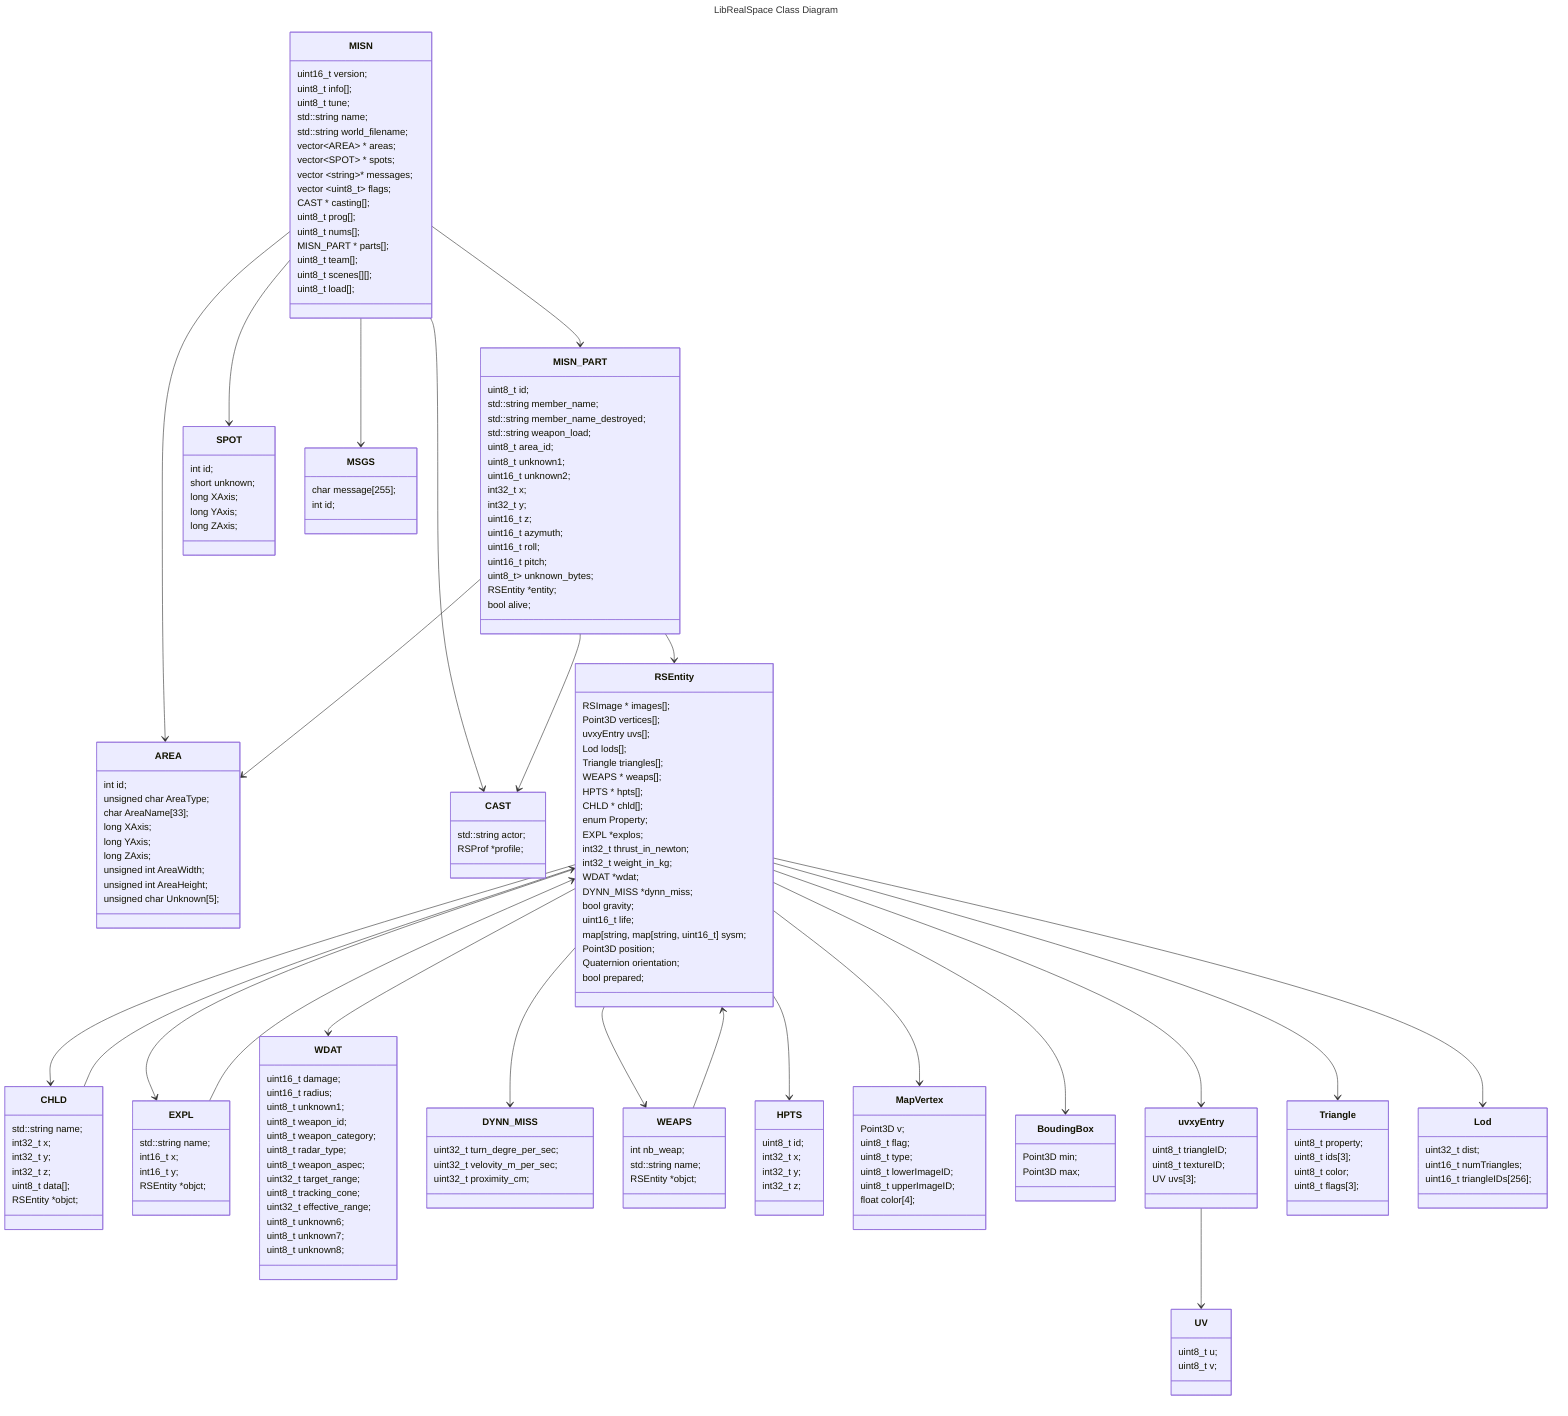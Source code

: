 ---
title: LibRealSpace Class Diagram
---

classDiagram
    
    class MISN {
        uint16_t version;
        uint8_t info[];
        uint8_t tune;
        std::string name;
        std::string world_filename;
        vector~AREA~ * areas;
        vector~SPOT~ * spots;
        vector ~string~* messages;
        vector ~uint8_t~ flags;
        CAST * casting[];
        uint8_t prog[];
        uint8_t nums[];
        MISN_PART * parts[];
        uint8_t team[];
        uint8_t scenes[][];
        uint8_t load[];
    }
    class AREA {
        int id;
        unsigned char AreaType;
        char AreaName[33];
        long XAxis;
        long YAxis;
        long ZAxis;
        unsigned int AreaWidth;
        unsigned int AreaHeight;
        unsigned char Unknown[5];
    }
    class MISN_PART {
        uint8_t id;
        std::string member_name;
        std::string member_name_destroyed;
        std::string weapon_load;
        uint8_t area_id;      
        uint8_t unknown1;
        uint16_t unknown2;
        int32_t x;
        int32_t y;
        uint16_t z;
        uint16_t azymuth;
        uint16_t roll;
        uint16_t pitch;
        uint8_t> unknown_bytes;
        RSEntity *entity;
        bool alive;
    }
    class SPOT {
        int id;
        short unknown;

        long XAxis;
        long YAxis;
        long ZAxis;
    }
    class MSGS {
        char message[255];
        int id;
    }
    class CAST {
        std::string actor;
        RSProf *profile;
    }
    MISN --> AREA
    MISN --> SPOT
    MISN --> CAST
    MISN --> MISN_PART
    MISN --> MSGS


    class CHLD {
        std::string name;
        int32_t x;
        int32_t y;
        int32_t z;
        uint8_t data[];
        RSEntity *objct;
    }
    class EXPL {
        std::string name;
        int16_t x;
        int16_t y;
        RSEntity *objct;
    }
    class WDAT {
        uint16_t damage;
        uint16_t radius;
        uint8_t unknown1;
        uint8_t weapon_id;
        uint8_t weapon_category;
        uint8_t radar_type;
        uint8_t weapon_aspec;
        uint32_t target_range;
        uint8_t tracking_cone;
        uint32_t effective_range;  
        uint8_t unknown6;
        uint8_t unknown7;
        uint8_t unknown8;
    }
    class DYNN_MISS {
        uint32_t turn_degre_per_sec;
        uint32_t velovity_m_per_sec;
        uint32_t proximity_cm;
    }
    class WEAPS {
        int nb_weap;
        std::string name;
        RSEntity *objct;
    }
    class HPTS {
        uint8_t id;
        int32_t x;
        int32_t y;
        int32_t z;
    }
    class MapVertex {
        Point3D v;

        uint8_t flag;
        uint8_t type;
        uint8_t lowerImageID;
        uint8_t upperImageID;

        float color[4];

    }
    class BoudingBox {
        Point3D min;
        Point3D max;
    }
    class UV {
        uint8_t u;
        uint8_t v;
    }
    class uvxyEntry {
        uint8_t triangleID;
        uint8_t textureID;
        UV uvs[3];
    }

    class Triangle {
        uint8_t property;
        uint8_t ids[3];
        uint8_t color;
        uint8_t flags[3];
    }
    class Lod {
        uint32_t dist;
        uint16_t numTriangles;
        uint16_t triangleIDs[256];
    }
    class RSEntity {
        RSImage * images[];
        Point3D vertices[];
        uvxyEntry uvs[];
        Lod lods[];
        Triangle triangles[];
        WEAPS * weaps[];
        HPTS * hpts[];
        CHLD * chld[];
        enum Property;
        EXPL *explos;
        int32_t thrust_in_newton;
        int32_t weight_in_kg;
        WDAT *wdat;
        DYNN_MISS *dynn_miss;
        bool gravity;

        uint16_t life;
        map[string, map[string, uint16_t] sysm;
        Point3D position;
        Quaternion orientation;
        bool prepared;
    }
    RSEntity --> WDAT
    RSEntity --> DYNN_MISS
    RSEntity --> WEAPS
    RSEntity --> HPTS
    RSEntity --> CHLD
    RSEntity --> EXPL
    RSEntity --> Triangle
    RSEntity --> Lod
    RSEntity --> uvxyEntry
    RSEntity --> MapVertex
    RSEntity --> BoudingBox
    MISN_PART --> RSEntity
    CHLD --> RSEntity
    EXPL --> RSEntity
    WEAPS --> RSEntity
    uvxyEntry --> UV

    MISN_PART --> AREA
    MISN_PART --> CAST